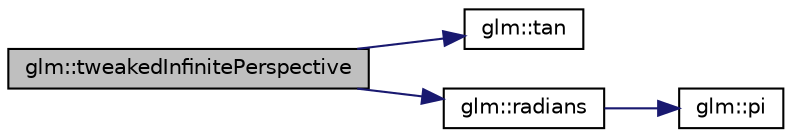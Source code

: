 digraph "glm::tweakedInfinitePerspective"
{
  edge [fontname="Helvetica",fontsize="10",labelfontname="Helvetica",labelfontsize="10"];
  node [fontname="Helvetica",fontsize="10",shape=record];
  rankdir="LR";
  Node1 [label="glm::tweakedInfinitePerspective",height=0.2,width=0.4,color="black", fillcolor="grey75", style="filled", fontcolor="black"];
  Node1 -> Node2 [color="midnightblue",fontsize="10",style="solid",fontname="Helvetica"];
  Node2 [label="glm::tan",height=0.2,width=0.4,color="black", fillcolor="white", style="filled",URL="$group__core__func__trigonometric.html#ga328aeb0de4f312dc3d200cb929715d44"];
  Node1 -> Node3 [color="midnightblue",fontsize="10",style="solid",fontname="Helvetica"];
  Node3 [label="glm::radians",height=0.2,width=0.4,color="black", fillcolor="white", style="filled",URL="$group__core__func__trigonometric.html#ga431d31cdb060059bc5b0696e212f1453"];
  Node3 -> Node4 [color="midnightblue",fontsize="10",style="solid",fontname="Helvetica"];
  Node4 [label="glm::pi",height=0.2,width=0.4,color="black", fillcolor="white", style="filled",URL="$group__gtc__constants.html#gae671930537266a9a650ccb4b88757692"];
}
